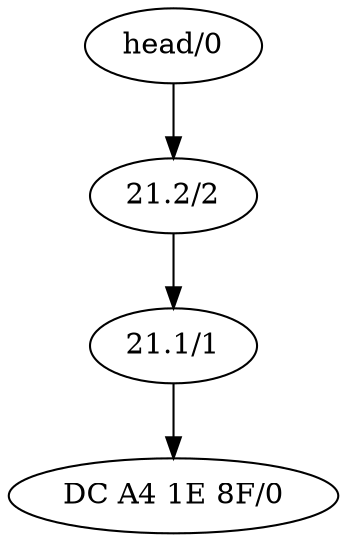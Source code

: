     digraph graphname {
        //rankdir=LR;  // Rank Direction Left to Right

        nodesep=1.0 // increases the separation between nodes
        edge [];
        //splines = true;

        n_000[label="head/0"];
n_001[label="21.2/2"];
n_002[label="21.1/1"];
n_003[label="DC A4 1E 8F/0"];
        n_000 -> n_001
n_001 -> n_002
n_002 -> n_003
    }
    